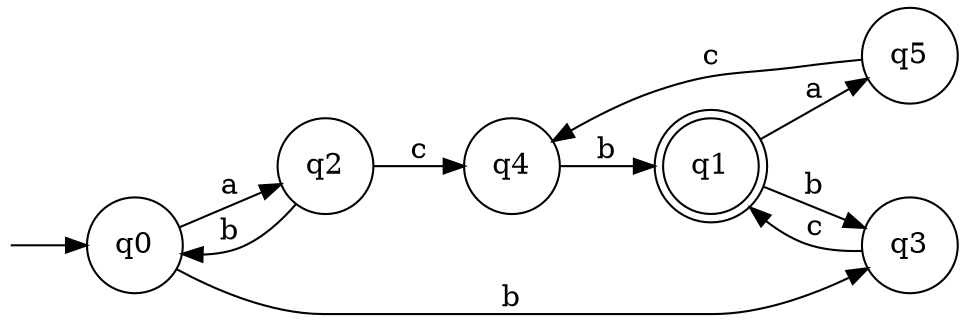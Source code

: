 digraph G {
  rankdir=LR;
  n__ [label="" shape=none width=.0];
  0 [shape=circle label="q0"];
  1 [shape=doublecircle label="q1"];
  2 [shape=circle label="q2"];
  3 [shape=circle label="q3"];
  4 [shape=circle label="q4"];
  5 [shape=circle label="q5"];
  n__ -> 0;
  0 -> 2 [label="a"];
  0 -> 3 [label="b"];
  2 -> 0 [label="b"];
  2 -> 4 [label="c"];
  3 -> 1 [label="c"];
  4 -> 1 [label="b"];
  1 -> 5 [label="a"];
  1 -> 3 [label="b"];
  5 -> 4 [label="c"];
}

